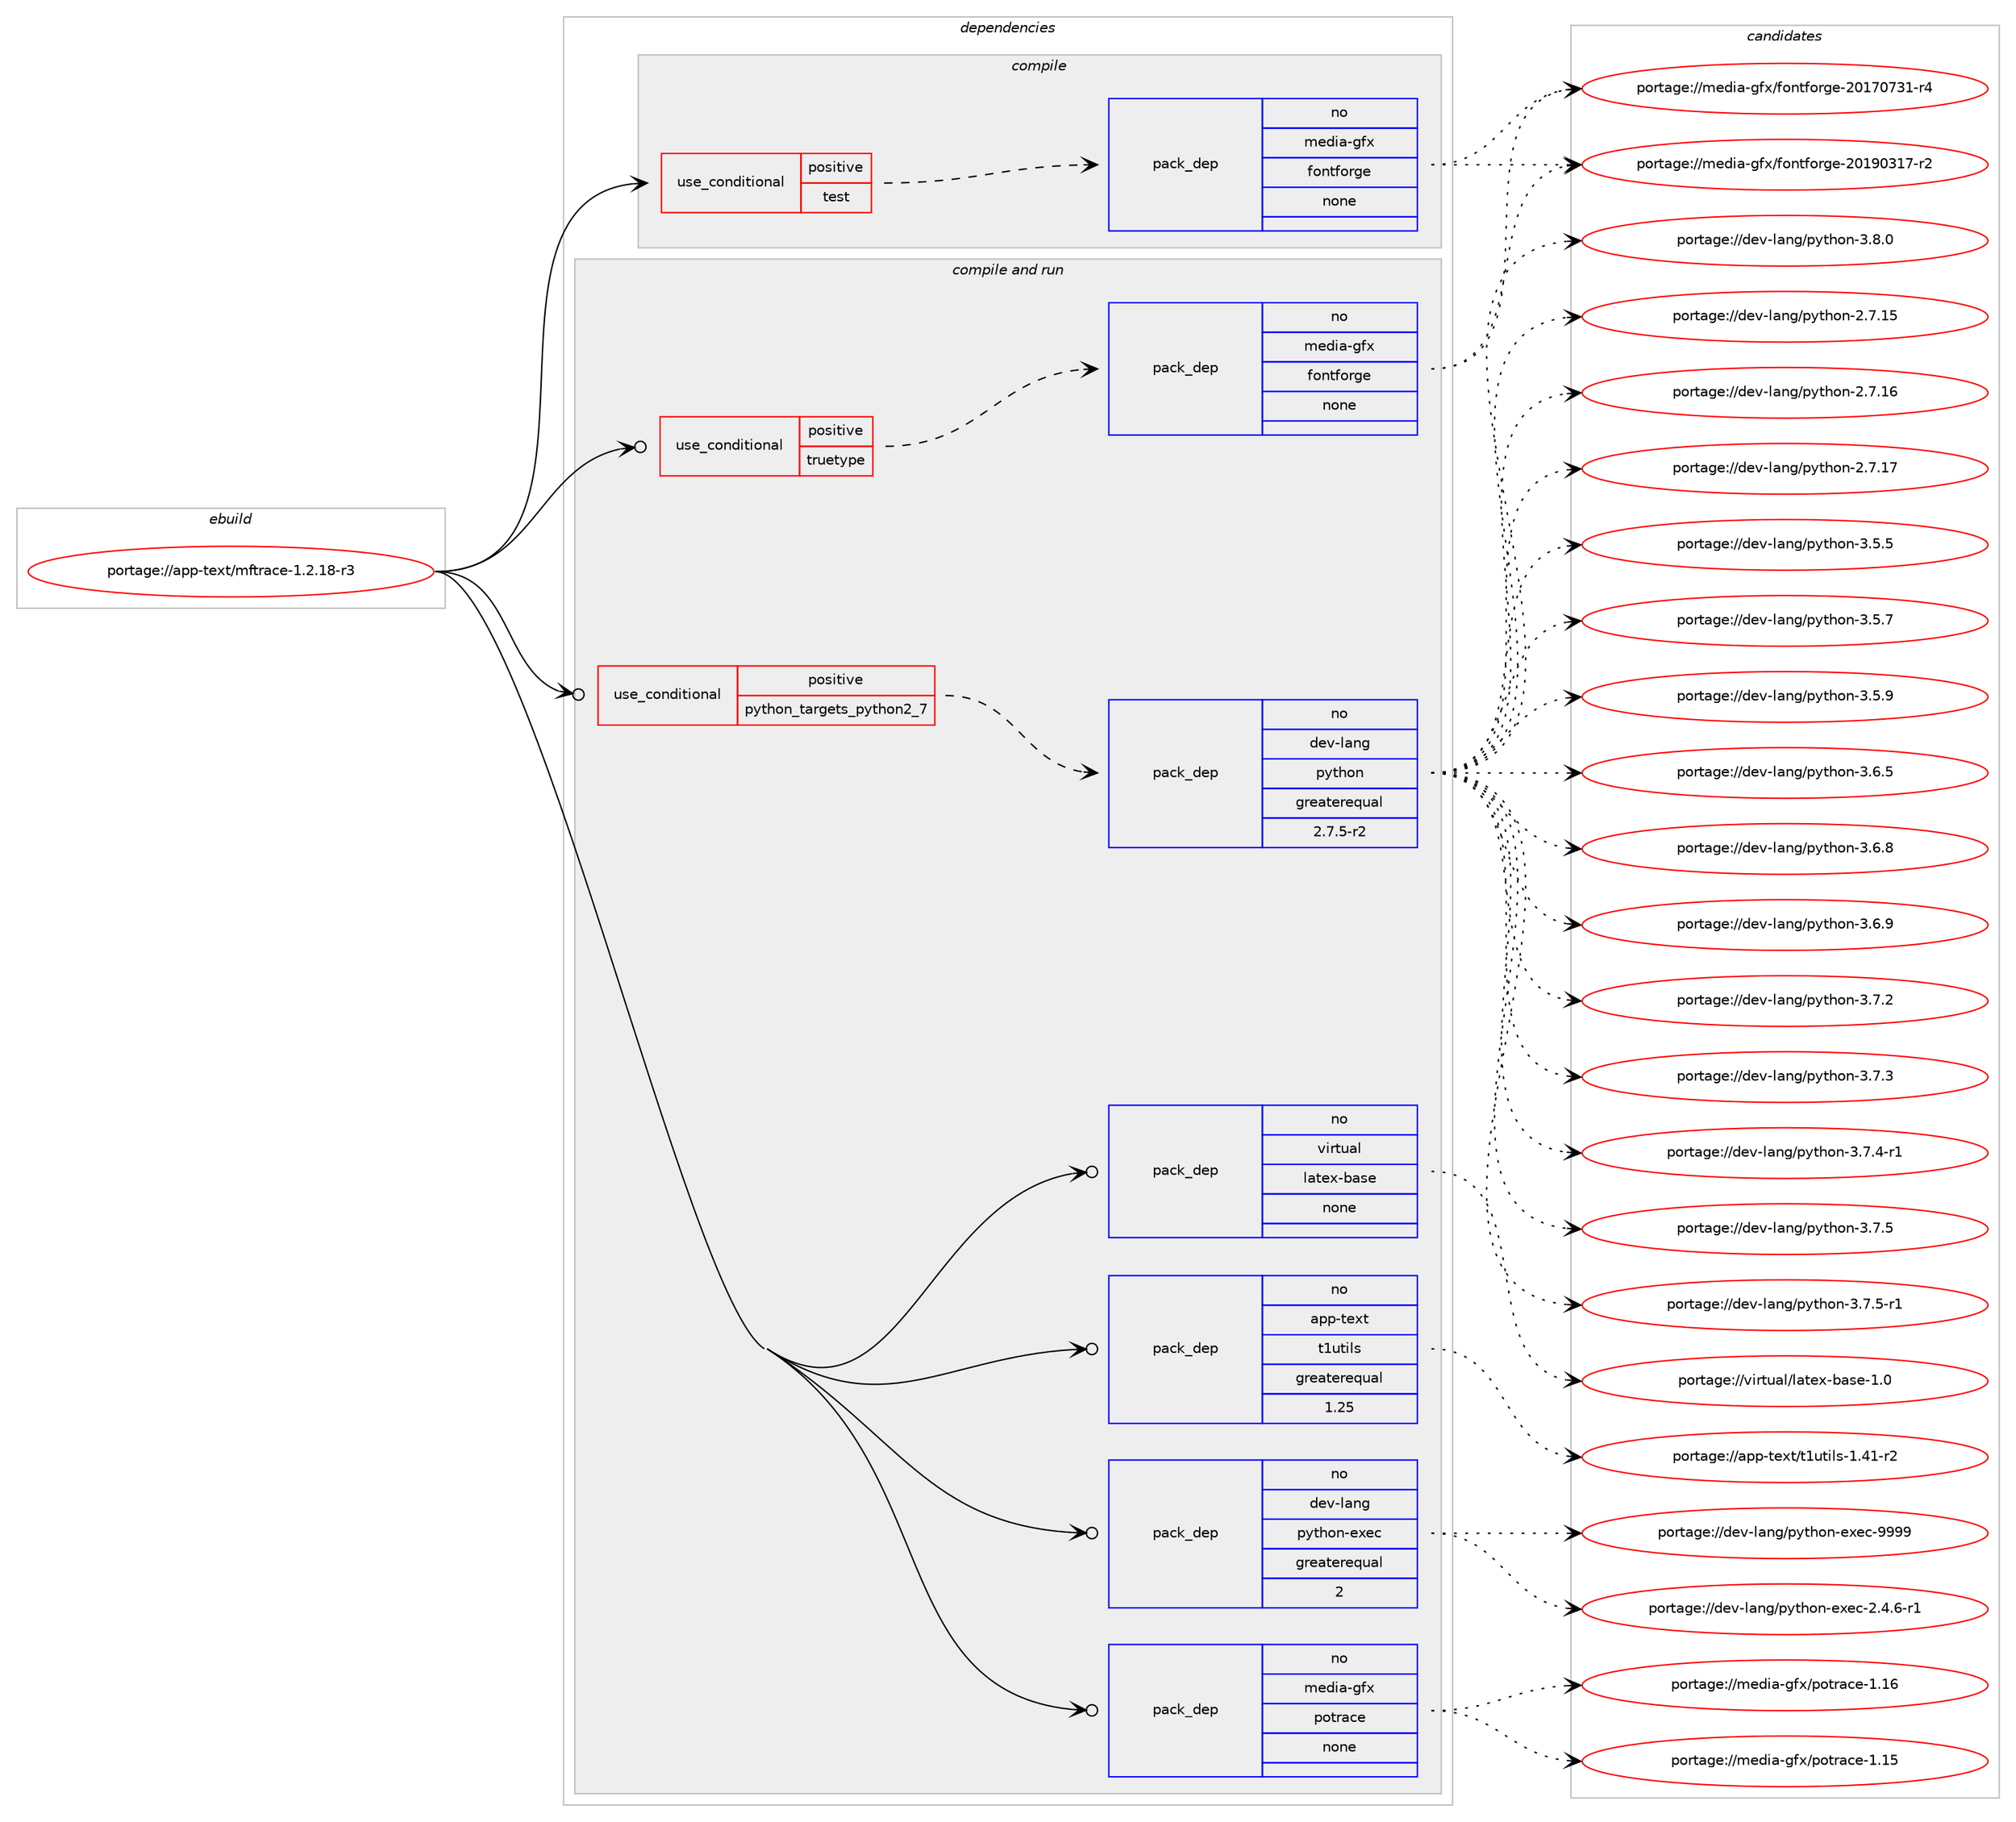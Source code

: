 digraph prolog {

# *************
# Graph options
# *************

newrank=true;
concentrate=true;
compound=true;
graph [rankdir=LR,fontname=Helvetica,fontsize=10,ranksep=1.5];#, ranksep=2.5, nodesep=0.2];
edge  [arrowhead=vee];
node  [fontname=Helvetica,fontsize=10];

# **********
# The ebuild
# **********

subgraph cluster_leftcol {
color=gray;
rank=same;
label=<<i>ebuild</i>>;
id [label="portage://app-text/mftrace-1.2.18-r3", color=red, width=4, href="../app-text/mftrace-1.2.18-r3.svg"];
}

# ****************
# The dependencies
# ****************

subgraph cluster_midcol {
color=gray;
label=<<i>dependencies</i>>;
subgraph cluster_compile {
fillcolor="#eeeeee";
style=filled;
label=<<i>compile</i>>;
subgraph cond11004 {
dependency45456 [label=<<TABLE BORDER="0" CELLBORDER="1" CELLSPACING="0" CELLPADDING="4"><TR><TD ROWSPAN="3" CELLPADDING="10">use_conditional</TD></TR><TR><TD>positive</TD></TR><TR><TD>test</TD></TR></TABLE>>, shape=none, color=red];
subgraph pack33667 {
dependency45457 [label=<<TABLE BORDER="0" CELLBORDER="1" CELLSPACING="0" CELLPADDING="4" WIDTH="220"><TR><TD ROWSPAN="6" CELLPADDING="30">pack_dep</TD></TR><TR><TD WIDTH="110">no</TD></TR><TR><TD>media-gfx</TD></TR><TR><TD>fontforge</TD></TR><TR><TD>none</TD></TR><TR><TD></TD></TR></TABLE>>, shape=none, color=blue];
}
dependency45456:e -> dependency45457:w [weight=20,style="dashed",arrowhead="vee"];
}
id:e -> dependency45456:w [weight=20,style="solid",arrowhead="vee"];
}
subgraph cluster_compileandrun {
fillcolor="#eeeeee";
style=filled;
label=<<i>compile and run</i>>;
subgraph cond11005 {
dependency45458 [label=<<TABLE BORDER="0" CELLBORDER="1" CELLSPACING="0" CELLPADDING="4"><TR><TD ROWSPAN="3" CELLPADDING="10">use_conditional</TD></TR><TR><TD>positive</TD></TR><TR><TD>python_targets_python2_7</TD></TR></TABLE>>, shape=none, color=red];
subgraph pack33668 {
dependency45459 [label=<<TABLE BORDER="0" CELLBORDER="1" CELLSPACING="0" CELLPADDING="4" WIDTH="220"><TR><TD ROWSPAN="6" CELLPADDING="30">pack_dep</TD></TR><TR><TD WIDTH="110">no</TD></TR><TR><TD>dev-lang</TD></TR><TR><TD>python</TD></TR><TR><TD>greaterequal</TD></TR><TR><TD>2.7.5-r2</TD></TR></TABLE>>, shape=none, color=blue];
}
dependency45458:e -> dependency45459:w [weight=20,style="dashed",arrowhead="vee"];
}
id:e -> dependency45458:w [weight=20,style="solid",arrowhead="odotvee"];
subgraph cond11006 {
dependency45460 [label=<<TABLE BORDER="0" CELLBORDER="1" CELLSPACING="0" CELLPADDING="4"><TR><TD ROWSPAN="3" CELLPADDING="10">use_conditional</TD></TR><TR><TD>positive</TD></TR><TR><TD>truetype</TD></TR></TABLE>>, shape=none, color=red];
subgraph pack33669 {
dependency45461 [label=<<TABLE BORDER="0" CELLBORDER="1" CELLSPACING="0" CELLPADDING="4" WIDTH="220"><TR><TD ROWSPAN="6" CELLPADDING="30">pack_dep</TD></TR><TR><TD WIDTH="110">no</TD></TR><TR><TD>media-gfx</TD></TR><TR><TD>fontforge</TD></TR><TR><TD>none</TD></TR><TR><TD></TD></TR></TABLE>>, shape=none, color=blue];
}
dependency45460:e -> dependency45461:w [weight=20,style="dashed",arrowhead="vee"];
}
id:e -> dependency45460:w [weight=20,style="solid",arrowhead="odotvee"];
subgraph pack33670 {
dependency45462 [label=<<TABLE BORDER="0" CELLBORDER="1" CELLSPACING="0" CELLPADDING="4" WIDTH="220"><TR><TD ROWSPAN="6" CELLPADDING="30">pack_dep</TD></TR><TR><TD WIDTH="110">no</TD></TR><TR><TD>app-text</TD></TR><TR><TD>t1utils</TD></TR><TR><TD>greaterequal</TD></TR><TR><TD>1.25</TD></TR></TABLE>>, shape=none, color=blue];
}
id:e -> dependency45462:w [weight=20,style="solid",arrowhead="odotvee"];
subgraph pack33671 {
dependency45463 [label=<<TABLE BORDER="0" CELLBORDER="1" CELLSPACING="0" CELLPADDING="4" WIDTH="220"><TR><TD ROWSPAN="6" CELLPADDING="30">pack_dep</TD></TR><TR><TD WIDTH="110">no</TD></TR><TR><TD>dev-lang</TD></TR><TR><TD>python-exec</TD></TR><TR><TD>greaterequal</TD></TR><TR><TD>2</TD></TR></TABLE>>, shape=none, color=blue];
}
id:e -> dependency45463:w [weight=20,style="solid",arrowhead="odotvee"];
subgraph pack33672 {
dependency45464 [label=<<TABLE BORDER="0" CELLBORDER="1" CELLSPACING="0" CELLPADDING="4" WIDTH="220"><TR><TD ROWSPAN="6" CELLPADDING="30">pack_dep</TD></TR><TR><TD WIDTH="110">no</TD></TR><TR><TD>media-gfx</TD></TR><TR><TD>potrace</TD></TR><TR><TD>none</TD></TR><TR><TD></TD></TR></TABLE>>, shape=none, color=blue];
}
id:e -> dependency45464:w [weight=20,style="solid",arrowhead="odotvee"];
subgraph pack33673 {
dependency45465 [label=<<TABLE BORDER="0" CELLBORDER="1" CELLSPACING="0" CELLPADDING="4" WIDTH="220"><TR><TD ROWSPAN="6" CELLPADDING="30">pack_dep</TD></TR><TR><TD WIDTH="110">no</TD></TR><TR><TD>virtual</TD></TR><TR><TD>latex-base</TD></TR><TR><TD>none</TD></TR><TR><TD></TD></TR></TABLE>>, shape=none, color=blue];
}
id:e -> dependency45465:w [weight=20,style="solid",arrowhead="odotvee"];
}
subgraph cluster_run {
fillcolor="#eeeeee";
style=filled;
label=<<i>run</i>>;
}
}

# **************
# The candidates
# **************

subgraph cluster_choices {
rank=same;
color=gray;
label=<<i>candidates</i>>;

subgraph choice33667 {
color=black;
nodesep=1;
choiceportage1091011001059745103102120471021111101161021111141031014550484955485551494511452 [label="portage://media-gfx/fontforge-20170731-r4", color=red, width=4,href="../media-gfx/fontforge-20170731-r4.svg"];
choiceportage1091011001059745103102120471021111101161021111141031014550484957485149554511450 [label="portage://media-gfx/fontforge-20190317-r2", color=red, width=4,href="../media-gfx/fontforge-20190317-r2.svg"];
dependency45457:e -> choiceportage1091011001059745103102120471021111101161021111141031014550484955485551494511452:w [style=dotted,weight="100"];
dependency45457:e -> choiceportage1091011001059745103102120471021111101161021111141031014550484957485149554511450:w [style=dotted,weight="100"];
}
subgraph choice33668 {
color=black;
nodesep=1;
choiceportage10010111845108971101034711212111610411111045504655464953 [label="portage://dev-lang/python-2.7.15", color=red, width=4,href="../dev-lang/python-2.7.15.svg"];
choiceportage10010111845108971101034711212111610411111045504655464954 [label="portage://dev-lang/python-2.7.16", color=red, width=4,href="../dev-lang/python-2.7.16.svg"];
choiceportage10010111845108971101034711212111610411111045504655464955 [label="portage://dev-lang/python-2.7.17", color=red, width=4,href="../dev-lang/python-2.7.17.svg"];
choiceportage100101118451089711010347112121116104111110455146534653 [label="portage://dev-lang/python-3.5.5", color=red, width=4,href="../dev-lang/python-3.5.5.svg"];
choiceportage100101118451089711010347112121116104111110455146534655 [label="portage://dev-lang/python-3.5.7", color=red, width=4,href="../dev-lang/python-3.5.7.svg"];
choiceportage100101118451089711010347112121116104111110455146534657 [label="portage://dev-lang/python-3.5.9", color=red, width=4,href="../dev-lang/python-3.5.9.svg"];
choiceportage100101118451089711010347112121116104111110455146544653 [label="portage://dev-lang/python-3.6.5", color=red, width=4,href="../dev-lang/python-3.6.5.svg"];
choiceportage100101118451089711010347112121116104111110455146544656 [label="portage://dev-lang/python-3.6.8", color=red, width=4,href="../dev-lang/python-3.6.8.svg"];
choiceportage100101118451089711010347112121116104111110455146544657 [label="portage://dev-lang/python-3.6.9", color=red, width=4,href="../dev-lang/python-3.6.9.svg"];
choiceportage100101118451089711010347112121116104111110455146554650 [label="portage://dev-lang/python-3.7.2", color=red, width=4,href="../dev-lang/python-3.7.2.svg"];
choiceportage100101118451089711010347112121116104111110455146554651 [label="portage://dev-lang/python-3.7.3", color=red, width=4,href="../dev-lang/python-3.7.3.svg"];
choiceportage1001011184510897110103471121211161041111104551465546524511449 [label="portage://dev-lang/python-3.7.4-r1", color=red, width=4,href="../dev-lang/python-3.7.4-r1.svg"];
choiceportage100101118451089711010347112121116104111110455146554653 [label="portage://dev-lang/python-3.7.5", color=red, width=4,href="../dev-lang/python-3.7.5.svg"];
choiceportage1001011184510897110103471121211161041111104551465546534511449 [label="portage://dev-lang/python-3.7.5-r1", color=red, width=4,href="../dev-lang/python-3.7.5-r1.svg"];
choiceportage100101118451089711010347112121116104111110455146564648 [label="portage://dev-lang/python-3.8.0", color=red, width=4,href="../dev-lang/python-3.8.0.svg"];
dependency45459:e -> choiceportage10010111845108971101034711212111610411111045504655464953:w [style=dotted,weight="100"];
dependency45459:e -> choiceportage10010111845108971101034711212111610411111045504655464954:w [style=dotted,weight="100"];
dependency45459:e -> choiceportage10010111845108971101034711212111610411111045504655464955:w [style=dotted,weight="100"];
dependency45459:e -> choiceportage100101118451089711010347112121116104111110455146534653:w [style=dotted,weight="100"];
dependency45459:e -> choiceportage100101118451089711010347112121116104111110455146534655:w [style=dotted,weight="100"];
dependency45459:e -> choiceportage100101118451089711010347112121116104111110455146534657:w [style=dotted,weight="100"];
dependency45459:e -> choiceportage100101118451089711010347112121116104111110455146544653:w [style=dotted,weight="100"];
dependency45459:e -> choiceportage100101118451089711010347112121116104111110455146544656:w [style=dotted,weight="100"];
dependency45459:e -> choiceportage100101118451089711010347112121116104111110455146544657:w [style=dotted,weight="100"];
dependency45459:e -> choiceportage100101118451089711010347112121116104111110455146554650:w [style=dotted,weight="100"];
dependency45459:e -> choiceportage100101118451089711010347112121116104111110455146554651:w [style=dotted,weight="100"];
dependency45459:e -> choiceportage1001011184510897110103471121211161041111104551465546524511449:w [style=dotted,weight="100"];
dependency45459:e -> choiceportage100101118451089711010347112121116104111110455146554653:w [style=dotted,weight="100"];
dependency45459:e -> choiceportage1001011184510897110103471121211161041111104551465546534511449:w [style=dotted,weight="100"];
dependency45459:e -> choiceportage100101118451089711010347112121116104111110455146564648:w [style=dotted,weight="100"];
}
subgraph choice33669 {
color=black;
nodesep=1;
choiceportage1091011001059745103102120471021111101161021111141031014550484955485551494511452 [label="portage://media-gfx/fontforge-20170731-r4", color=red, width=4,href="../media-gfx/fontforge-20170731-r4.svg"];
choiceportage1091011001059745103102120471021111101161021111141031014550484957485149554511450 [label="portage://media-gfx/fontforge-20190317-r2", color=red, width=4,href="../media-gfx/fontforge-20190317-r2.svg"];
dependency45461:e -> choiceportage1091011001059745103102120471021111101161021111141031014550484955485551494511452:w [style=dotted,weight="100"];
dependency45461:e -> choiceportage1091011001059745103102120471021111101161021111141031014550484957485149554511450:w [style=dotted,weight="100"];
}
subgraph choice33670 {
color=black;
nodesep=1;
choiceportage9711211245116101120116471164911711610510811545494652494511450 [label="portage://app-text/t1utils-1.41-r2", color=red, width=4,href="../app-text/t1utils-1.41-r2.svg"];
dependency45462:e -> choiceportage9711211245116101120116471164911711610510811545494652494511450:w [style=dotted,weight="100"];
}
subgraph choice33671 {
color=black;
nodesep=1;
choiceportage10010111845108971101034711212111610411111045101120101994550465246544511449 [label="portage://dev-lang/python-exec-2.4.6-r1", color=red, width=4,href="../dev-lang/python-exec-2.4.6-r1.svg"];
choiceportage10010111845108971101034711212111610411111045101120101994557575757 [label="portage://dev-lang/python-exec-9999", color=red, width=4,href="../dev-lang/python-exec-9999.svg"];
dependency45463:e -> choiceportage10010111845108971101034711212111610411111045101120101994550465246544511449:w [style=dotted,weight="100"];
dependency45463:e -> choiceportage10010111845108971101034711212111610411111045101120101994557575757:w [style=dotted,weight="100"];
}
subgraph choice33672 {
color=black;
nodesep=1;
choiceportage10910110010597451031021204711211111611497991014549464953 [label="portage://media-gfx/potrace-1.15", color=red, width=4,href="../media-gfx/potrace-1.15.svg"];
choiceportage10910110010597451031021204711211111611497991014549464954 [label="portage://media-gfx/potrace-1.16", color=red, width=4,href="../media-gfx/potrace-1.16.svg"];
dependency45464:e -> choiceportage10910110010597451031021204711211111611497991014549464953:w [style=dotted,weight="100"];
dependency45464:e -> choiceportage10910110010597451031021204711211111611497991014549464954:w [style=dotted,weight="100"];
}
subgraph choice33673 {
color=black;
nodesep=1;
choiceportage11810511411611797108471089711610112045989711510145494648 [label="portage://virtual/latex-base-1.0", color=red, width=4,href="../virtual/latex-base-1.0.svg"];
dependency45465:e -> choiceportage11810511411611797108471089711610112045989711510145494648:w [style=dotted,weight="100"];
}
}

}

